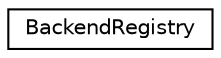 digraph "Graphical Class Hierarchy"
{
 // LATEX_PDF_SIZE
  edge [fontname="Helvetica",fontsize="10",labelfontname="Helvetica",labelfontsize="10"];
  node [fontname="Helvetica",fontsize="10",shape=record];
  rankdir="LR";
  Node0 [label="BackendRegistry",height=0.2,width=0.4,color="black", fillcolor="white", style="filled",URL="$classarm__compute_1_1graph_1_1backends_1_1_backend_registry.xhtml",tooltip="Registry holding all the supported backends."];
}
